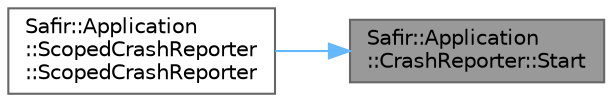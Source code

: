 digraph "Safir::Application::CrashReporter::Start"
{
 // LATEX_PDF_SIZE
  bgcolor="transparent";
  edge [fontname=Helvetica,fontsize=10,labelfontname=Helvetica,labelfontsize=10];
  node [fontname=Helvetica,fontsize=10,shape=box,height=0.2,width=0.4];
  rankdir="RL";
  Node1 [label="Safir::Application\l::CrashReporter::Start",height=0.2,width=0.4,color="gray40", fillcolor="grey60", style="filled", fontcolor="black",tooltip="Start crash reporter."];
  Node1 -> Node2 [dir="back",color="steelblue1",style="solid"];
  Node2 [label="Safir::Application\l::ScopedCrashReporter\l::ScopedCrashReporter",height=0.2,width=0.4,color="grey40", fillcolor="white", style="filled",URL="$a01243.html#a312bc73cb79ee4a15cfcf24171a3b56c",tooltip=" "];
}
